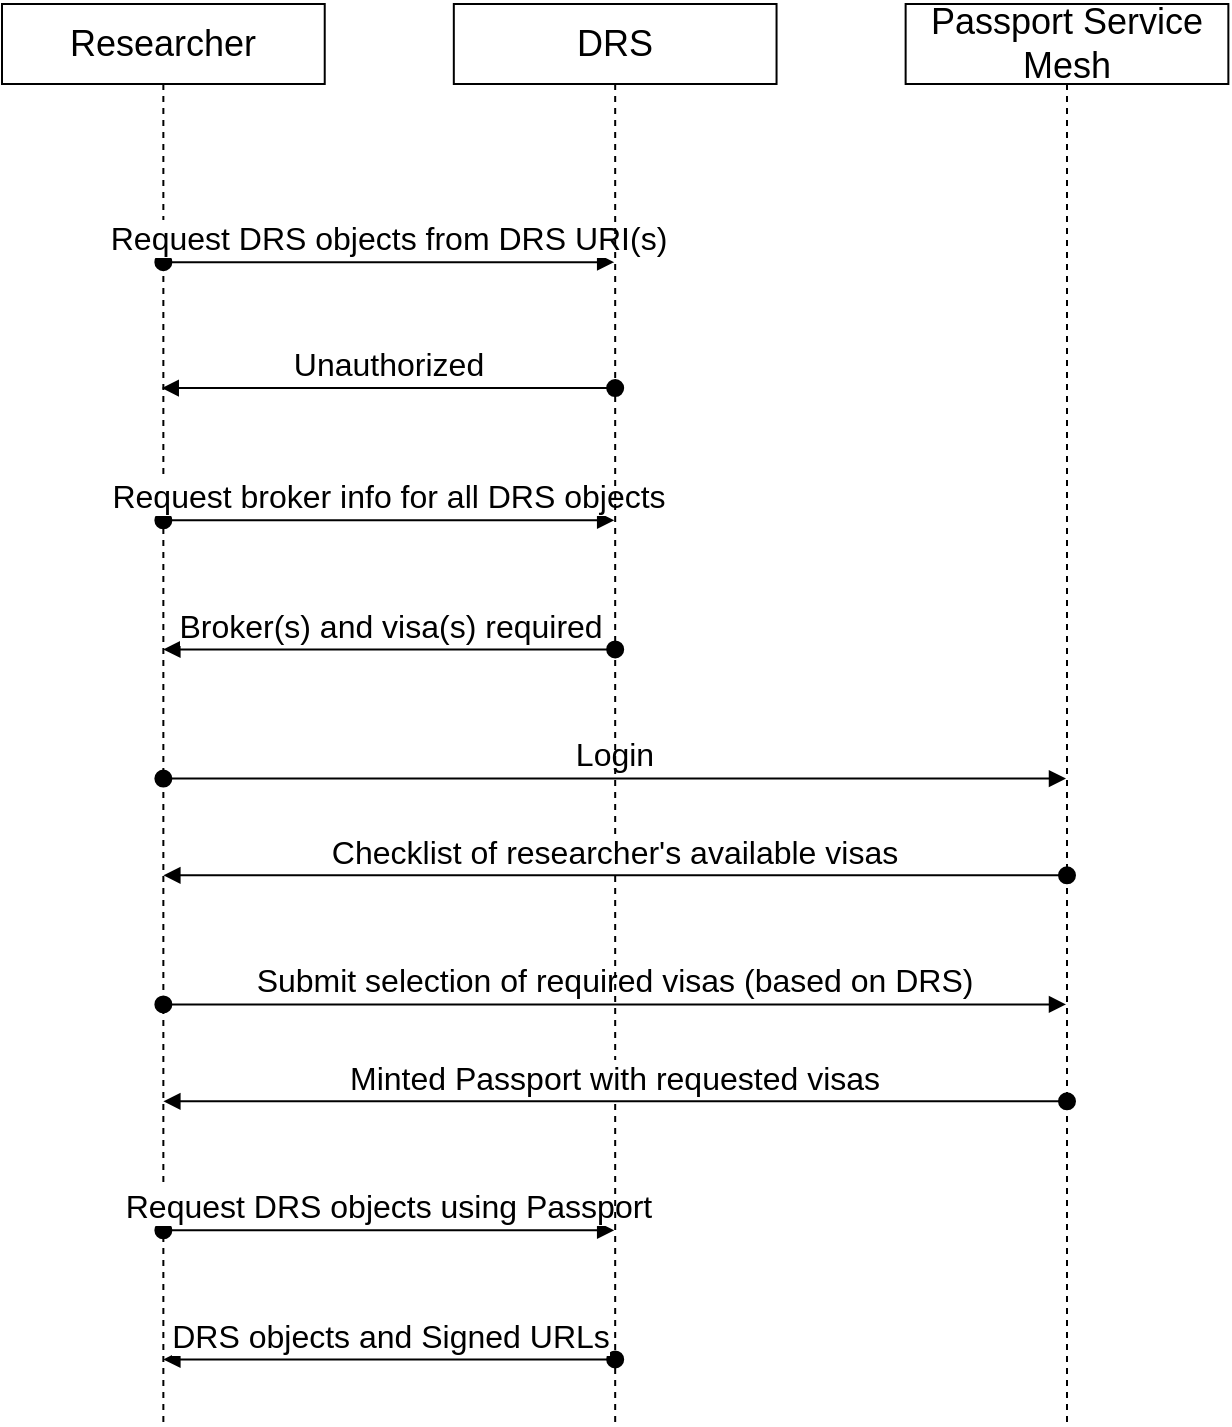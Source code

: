 <mxfile version="17.5.0" type="device"><diagram id="Dp9Fe2hsK6iwBlkJ7qgU" name="Page-1"><mxGraphModel dx="1665" dy="626" grid="1" gridSize="10" guides="1" tooltips="1" connect="1" arrows="1" fold="1" page="1" pageScale="1" pageWidth="850" pageHeight="1100" math="0" shadow="0"><root><mxCell id="0"/><mxCell id="1" parent="0"/><mxCell id="71qvZcmlfJ3mXU8fm18B-15" value="" style="group" parent="1" vertex="1" connectable="0"><mxGeometry x="40" y="40" width="613.18" height="710" as="geometry"/></mxCell><mxCell id="71qvZcmlfJ3mXU8fm18B-1" value="&lt;font style=&quot;font-size: 18px&quot;&gt;Researcher&lt;/font&gt;" style="shape=umlLifeline;perimeter=lifelinePerimeter;whiteSpace=wrap;html=1;container=1;collapsible=0;recursiveResize=0;outlineConnect=0;" parent="71qvZcmlfJ3mXU8fm18B-15" vertex="1"><mxGeometry width="161.363" height="710" as="geometry"/></mxCell><mxCell id="71qvZcmlfJ3mXU8fm18B-4" value="&lt;font style=&quot;font-size: 16px&quot;&gt;Request DRS objects from DRS URI(s)&lt;/font&gt;" style="html=1;verticalAlign=bottom;startArrow=oval;startFill=1;endArrow=block;startSize=8;rounded=0;" parent="71qvZcmlfJ3mXU8fm18B-1" target="71qvZcmlfJ3mXU8fm18B-2" edge="1"><mxGeometry width="60" relative="1" as="geometry"><mxPoint x="80.682" y="129.091" as="sourcePoint"/><mxPoint x="161.363" y="129.091" as="targetPoint"/></mxGeometry></mxCell><mxCell id="71qvZcmlfJ3mXU8fm18B-6" value="&lt;font style=&quot;font-size: 16px&quot;&gt;Request broker info for all DRS objects&lt;/font&gt;" style="html=1;verticalAlign=bottom;startArrow=oval;startFill=1;endArrow=block;startSize=8;rounded=0;" parent="71qvZcmlfJ3mXU8fm18B-1" target="71qvZcmlfJ3mXU8fm18B-2" edge="1"><mxGeometry width="60" relative="1" as="geometry"><mxPoint x="80.682" y="258.182" as="sourcePoint"/><mxPoint x="177.499" y="258.182" as="targetPoint"/></mxGeometry></mxCell><mxCell id="71qvZcmlfJ3mXU8fm18B-8" value="&lt;font style=&quot;font-size: 16px&quot;&gt;Login&lt;/font&gt;" style="html=1;verticalAlign=bottom;startArrow=oval;startFill=1;endArrow=block;startSize=8;rounded=0;" parent="71qvZcmlfJ3mXU8fm18B-1" target="71qvZcmlfJ3mXU8fm18B-3" edge="1"><mxGeometry width="60" relative="1" as="geometry"><mxPoint x="80.682" y="387.273" as="sourcePoint"/><mxPoint x="177.499" y="387.273" as="targetPoint"/></mxGeometry></mxCell><mxCell id="71qvZcmlfJ3mXU8fm18B-10" value="&lt;font style=&quot;font-size: 16px&quot;&gt;Submit selection of required visas (based on DRS)&lt;/font&gt;" style="html=1;verticalAlign=bottom;startArrow=oval;startFill=1;endArrow=block;startSize=8;rounded=0;" parent="71qvZcmlfJ3mXU8fm18B-1" target="71qvZcmlfJ3mXU8fm18B-3" edge="1"><mxGeometry width="60" relative="1" as="geometry"><mxPoint x="80.682" y="500.227" as="sourcePoint"/><mxPoint x="177.499" y="500.227" as="targetPoint"/></mxGeometry></mxCell><mxCell id="71qvZcmlfJ3mXU8fm18B-13" value="&lt;font style=&quot;font-size: 16px&quot;&gt;Request DRS objects using Passport&lt;/font&gt;" style="html=1;verticalAlign=bottom;startArrow=oval;startFill=1;endArrow=block;startSize=8;rounded=0;" parent="71qvZcmlfJ3mXU8fm18B-1" target="71qvZcmlfJ3mXU8fm18B-2" edge="1"><mxGeometry width="60" relative="1" as="geometry"><mxPoint x="80.682" y="613.182" as="sourcePoint"/><mxPoint x="177.499" y="613.182" as="targetPoint"/></mxGeometry></mxCell><mxCell id="71qvZcmlfJ3mXU8fm18B-2" value="&lt;font style=&quot;font-size: 18px&quot;&gt;DRS&lt;/font&gt;" style="shape=umlLifeline;perimeter=lifelinePerimeter;whiteSpace=wrap;html=1;container=1;collapsible=0;recursiveResize=0;outlineConnect=0;" parent="71qvZcmlfJ3mXU8fm18B-15" vertex="1"><mxGeometry x="225.908" width="161.363" height="710" as="geometry"/></mxCell><mxCell id="71qvZcmlfJ3mXU8fm18B-5" value="&lt;font style=&quot;font-size: 16px&quot;&gt;Unauthorized&lt;/font&gt;" style="html=1;verticalAlign=bottom;startArrow=oval;startFill=1;endArrow=block;startSize=8;rounded=0;" parent="71qvZcmlfJ3mXU8fm18B-2" edge="1"><mxGeometry width="60" relative="1" as="geometry"><mxPoint x="80.682" y="192.023" as="sourcePoint"/><mxPoint x="-146.034" y="192.023" as="targetPoint"/></mxGeometry></mxCell><mxCell id="71qvZcmlfJ3mXU8fm18B-7" value="&lt;font style=&quot;font-size: 16px&quot;&gt;Broker(s) and visa(s) required&lt;/font&gt;" style="html=1;verticalAlign=bottom;startArrow=oval;startFill=1;endArrow=block;startSize=8;rounded=0;" parent="71qvZcmlfJ3mXU8fm18B-2" target="71qvZcmlfJ3mXU8fm18B-1" edge="1"><mxGeometry width="60" relative="1" as="geometry"><mxPoint x="80.682" y="322.727" as="sourcePoint"/><mxPoint x="177.499" y="322.727" as="targetPoint"/></mxGeometry></mxCell><mxCell id="71qvZcmlfJ3mXU8fm18B-14" value="&lt;font style=&quot;font-size: 16px&quot;&gt;DRS objects and Signed URLs&lt;/font&gt;" style="html=1;verticalAlign=bottom;startArrow=oval;startFill=1;endArrow=block;startSize=8;rounded=0;" parent="71qvZcmlfJ3mXU8fm18B-2" target="71qvZcmlfJ3mXU8fm18B-1" edge="1"><mxGeometry width="60" relative="1" as="geometry"><mxPoint x="80.682" y="677.727" as="sourcePoint"/><mxPoint x="177.499" y="677.727" as="targetPoint"/></mxGeometry></mxCell><mxCell id="71qvZcmlfJ3mXU8fm18B-3" value="&lt;font style=&quot;font-size: 18px&quot;&gt;Passport Service Mesh&lt;/font&gt;" style="shape=umlLifeline;perimeter=lifelinePerimeter;whiteSpace=wrap;html=1;container=1;collapsible=0;recursiveResize=0;outlineConnect=0;" parent="71qvZcmlfJ3mXU8fm18B-15" vertex="1"><mxGeometry x="451.817" width="161.363" height="710" as="geometry"/></mxCell><mxCell id="71qvZcmlfJ3mXU8fm18B-9" value="&lt;font style=&quot;font-size: 16px&quot;&gt;Checklist of researcher's available visas&lt;/font&gt;" style="html=1;verticalAlign=bottom;startArrow=oval;startFill=1;endArrow=block;startSize=8;rounded=0;" parent="71qvZcmlfJ3mXU8fm18B-3" target="71qvZcmlfJ3mXU8fm18B-1" edge="1"><mxGeometry width="60" relative="1" as="geometry"><mxPoint x="80.682" y="435.682" as="sourcePoint"/><mxPoint x="177.499" y="435.682" as="targetPoint"/></mxGeometry></mxCell><mxCell id="71qvZcmlfJ3mXU8fm18B-12" value="&lt;font style=&quot;font-size: 16px&quot;&gt;Minted Passport with requested visas&lt;/font&gt;" style="html=1;verticalAlign=bottom;startArrow=oval;startFill=1;endArrow=block;startSize=8;rounded=0;" parent="71qvZcmlfJ3mXU8fm18B-3" target="71qvZcmlfJ3mXU8fm18B-1" edge="1"><mxGeometry width="60" relative="1" as="geometry"><mxPoint x="80.682" y="548.636" as="sourcePoint"/><mxPoint x="177.499" y="548.636" as="targetPoint"/></mxGeometry></mxCell></root></mxGraphModel></diagram></mxfile>